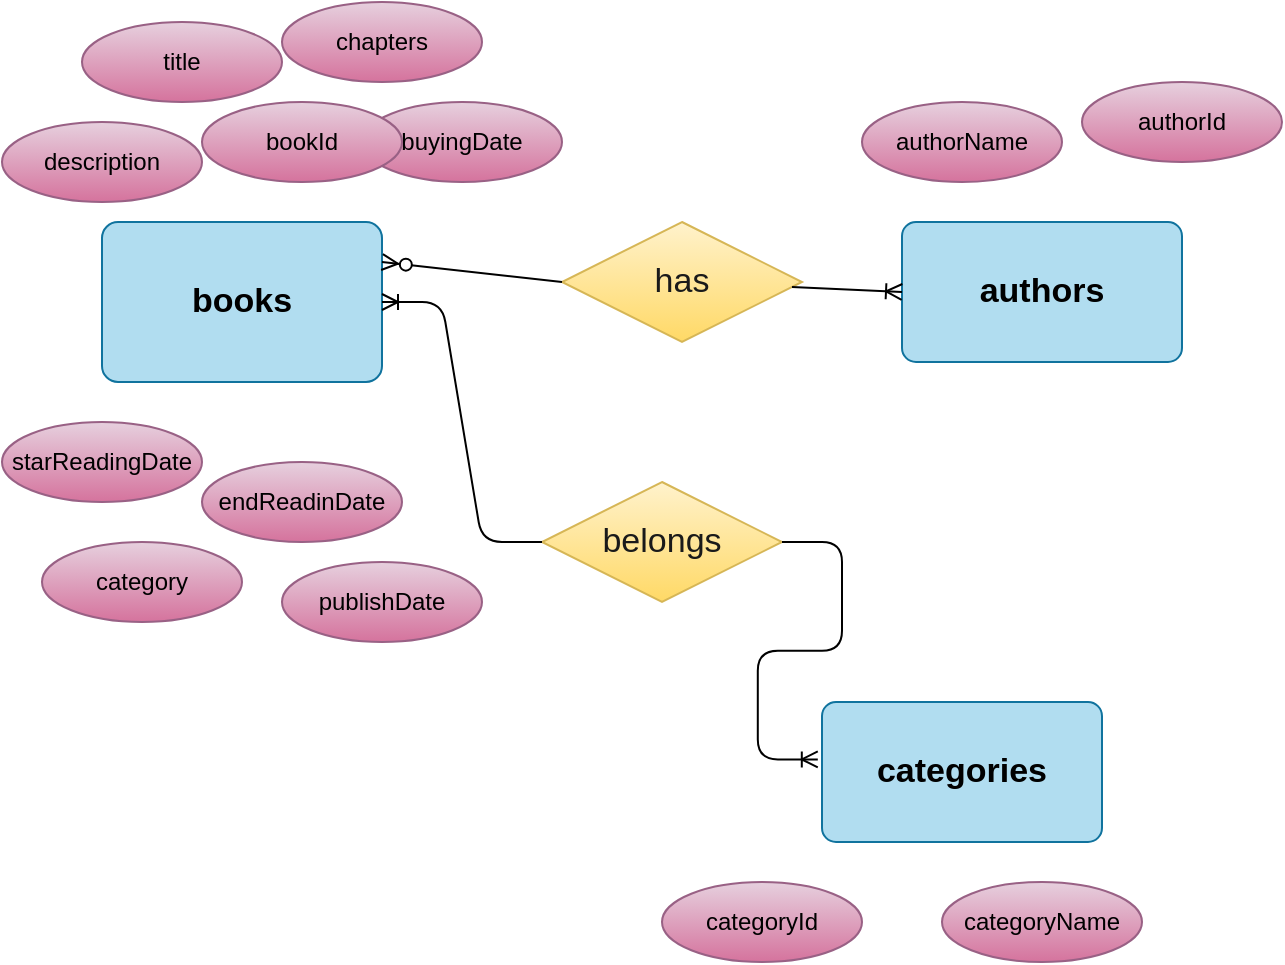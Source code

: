 <mxfile>
    <diagram id="WCrxtrEnFYtGyMYK871V" name="Page-1">
        <mxGraphModel dx="430" dy="529" grid="1" gridSize="10" guides="1" tooltips="1" connect="1" arrows="1" fold="1" page="1" pageScale="1" pageWidth="827" pageHeight="1169" math="0" shadow="0">
            <root>
                <mxCell id="0"/>
                <mxCell id="1" parent="0"/>
                <mxCell id="12" value="&lt;b style=&quot;font-size: 17px;&quot;&gt;books&lt;/b&gt;" style="rounded=1;arcSize=10;whiteSpace=wrap;html=1;align=center;fillColor=#b1ddf0;strokeColor=#10739e;fontColor=#000000;fontSize=17;" vertex="1" parent="1">
                    <mxGeometry x="60" y="230" width="140" height="80" as="geometry"/>
                </mxCell>
                <mxCell id="13" value="authors" style="rounded=1;arcSize=10;whiteSpace=wrap;html=1;align=center;fillColor=#b1ddf0;strokeColor=#10739e;fontColor=#000000;fontStyle=1;fontSize=17;" vertex="1" parent="1">
                    <mxGeometry x="460" y="230" width="140" height="70" as="geometry"/>
                </mxCell>
                <mxCell id="14" value="&lt;font color=&quot;#000000&quot;&gt;title&lt;/font&gt;" style="ellipse;whiteSpace=wrap;html=1;align=center;fillColor=#e6d0de;strokeColor=#996185;gradientColor=#d5739d;fontColor=#333333;" vertex="1" parent="1">
                    <mxGeometry x="50" y="130" width="100" height="40" as="geometry"/>
                </mxCell>
                <mxCell id="15" value="&lt;font color=&quot;#000000&quot;&gt;chapters&lt;/font&gt;" style="ellipse;whiteSpace=wrap;html=1;align=center;fillColor=#e6d0de;strokeColor=#996185;gradientColor=#d5739d;fontColor=#333333;" vertex="1" parent="1">
                    <mxGeometry x="150" y="120" width="100" height="40" as="geometry"/>
                </mxCell>
                <mxCell id="16" value="&lt;font color=&quot;#000000&quot;&gt;buyingDate&lt;/font&gt;" style="ellipse;whiteSpace=wrap;html=1;align=center;fillColor=#e6d0de;strokeColor=#996185;gradientColor=#d5739d;fontColor=#333333;" vertex="1" parent="1">
                    <mxGeometry x="190" y="170" width="100" height="40" as="geometry"/>
                </mxCell>
                <mxCell id="17" value="&lt;font color=&quot;#000000&quot;&gt;description&lt;/font&gt;" style="ellipse;whiteSpace=wrap;html=1;align=center;fillColor=#e6d0de;strokeColor=#996185;gradientColor=#d5739d;fontColor=#333333;" vertex="1" parent="1">
                    <mxGeometry x="10" y="180" width="100" height="40" as="geometry"/>
                </mxCell>
                <mxCell id="19" value="&lt;font color=&quot;#000000&quot;&gt;starReadingDate&lt;/font&gt;" style="ellipse;whiteSpace=wrap;html=1;align=center;fillColor=#e6d0de;strokeColor=#996185;gradientColor=#d5739d;fontColor=#333333;" vertex="1" parent="1">
                    <mxGeometry x="10" y="330" width="100" height="40" as="geometry"/>
                </mxCell>
                <mxCell id="20" value="&lt;font color=&quot;#000000&quot;&gt;endReadinDate&lt;/font&gt;" style="ellipse;whiteSpace=wrap;html=1;align=center;fillColor=#e6d0de;strokeColor=#996185;gradientColor=#d5739d;fontColor=#333333;" vertex="1" parent="1">
                    <mxGeometry x="110" y="350" width="100" height="40" as="geometry"/>
                </mxCell>
                <mxCell id="23" value="has" style="shape=rhombus;perimeter=rhombusPerimeter;whiteSpace=wrap;html=1;align=center;fontSize=17;gradientColor=#ffd966;fillColor=#fff2cc;strokeColor=#d6b656;fontColor=#1A1A1A;" vertex="1" parent="1">
                    <mxGeometry x="290" y="230" width="120" height="60" as="geometry"/>
                </mxCell>
                <mxCell id="24" value="&lt;font color=&quot;#000000&quot;&gt;authorName&lt;/font&gt;" style="ellipse;whiteSpace=wrap;html=1;align=center;fillColor=#e6d0de;strokeColor=#996185;gradientColor=#d5739d;fontColor=#333333;" vertex="1" parent="1">
                    <mxGeometry x="440" y="170" width="100" height="40" as="geometry"/>
                </mxCell>
                <mxCell id="25" value="&lt;font color=&quot;#000000&quot;&gt;bookId&lt;/font&gt;" style="ellipse;whiteSpace=wrap;html=1;align=center;fillColor=#e6d0de;strokeColor=#996185;gradientColor=#d5739d;fontColor=#333333;" vertex="1" parent="1">
                    <mxGeometry x="110" y="170" width="100" height="40" as="geometry"/>
                </mxCell>
                <mxCell id="26" value="&lt;font color=&quot;#000000&quot;&gt;authorId&lt;/font&gt;" style="ellipse;whiteSpace=wrap;html=1;align=center;fillColor=#e6d0de;strokeColor=#996185;gradientColor=#d5739d;fontColor=#333333;" vertex="1" parent="1">
                    <mxGeometry x="550" y="160" width="100" height="40" as="geometry"/>
                </mxCell>
                <mxCell id="27" value="&lt;font color=&quot;#000000&quot;&gt;category&lt;br&gt;&lt;/font&gt;" style="ellipse;whiteSpace=wrap;html=1;align=center;fillColor=#e6d0de;strokeColor=#996185;gradientColor=#d5739d;fontColor=#333333;" vertex="1" parent="1">
                    <mxGeometry x="30" y="390" width="100" height="40" as="geometry"/>
                </mxCell>
                <mxCell id="28" value="&lt;font color=&quot;#000000&quot;&gt;publishDate&lt;/font&gt;" style="ellipse;whiteSpace=wrap;html=1;align=center;fillColor=#e6d0de;strokeColor=#996185;gradientColor=#d5739d;fontColor=#333333;" vertex="1" parent="1">
                    <mxGeometry x="150" y="400" width="100" height="40" as="geometry"/>
                </mxCell>
                <mxCell id="30" value="categories" style="rounded=1;arcSize=10;whiteSpace=wrap;html=1;align=center;fillColor=#b1ddf0;strokeColor=#10739e;fontColor=#000000;fontStyle=1;fontSize=17;" vertex="1" parent="1">
                    <mxGeometry x="420" y="470" width="140" height="70" as="geometry"/>
                </mxCell>
                <mxCell id="31" value="&lt;font color=&quot;#000000&quot;&gt;categoryId&lt;/font&gt;" style="ellipse;whiteSpace=wrap;html=1;align=center;fillColor=#e6d0de;strokeColor=#996185;gradientColor=#d5739d;fontColor=#333333;" vertex="1" parent="1">
                    <mxGeometry x="340" y="560" width="100" height="40" as="geometry"/>
                </mxCell>
                <mxCell id="32" value="&lt;font color=&quot;#000000&quot;&gt;categoryName&lt;/font&gt;" style="ellipse;whiteSpace=wrap;html=1;align=center;fillColor=#e6d0de;strokeColor=#996185;gradientColor=#d5739d;fontColor=#333333;" vertex="1" parent="1">
                    <mxGeometry x="480" y="560" width="100" height="40" as="geometry"/>
                </mxCell>
                <mxCell id="33" value="belongs" style="shape=rhombus;perimeter=rhombusPerimeter;whiteSpace=wrap;html=1;align=center;fontSize=17;gradientColor=#ffd966;fillColor=#fff2cc;strokeColor=#d6b656;fontColor=#1A1A1A;" vertex="1" parent="1">
                    <mxGeometry x="280" y="360" width="120" height="60" as="geometry"/>
                </mxCell>
                <mxCell id="34" value="" style="edgeStyle=entityRelationEdgeStyle;fontSize=12;html=1;endArrow=ERoneToMany;fontColor=#1A1A1A;entryX=1;entryY=0.5;entryDx=0;entryDy=0;exitX=0;exitY=0.5;exitDx=0;exitDy=0;" edge="1" parent="1" source="33" target="12">
                    <mxGeometry width="100" height="100" relative="1" as="geometry">
                        <mxPoint x="300" y="450" as="sourcePoint"/>
                        <mxPoint x="400" y="350" as="targetPoint"/>
                    </mxGeometry>
                </mxCell>
                <mxCell id="35" value="" style="edgeStyle=entityRelationEdgeStyle;fontSize=12;html=1;endArrow=ERoneToMany;fontColor=#1A1A1A;entryX=-0.015;entryY=0.41;entryDx=0;entryDy=0;entryPerimeter=0;exitX=1;exitY=0.5;exitDx=0;exitDy=0;" edge="1" parent="1" source="33" target="30">
                    <mxGeometry width="100" height="100" relative="1" as="geometry">
                        <mxPoint x="300" y="450" as="sourcePoint"/>
                        <mxPoint x="400" y="350" as="targetPoint"/>
                    </mxGeometry>
                </mxCell>
                <mxCell id="36" value="" style="fontSize=12;html=1;endArrow=ERzeroToMany;endFill=1;fontColor=#1A1A1A;entryX=1;entryY=0.25;entryDx=0;entryDy=0;exitX=0;exitY=0.5;exitDx=0;exitDy=0;" edge="1" parent="1" source="23" target="12">
                    <mxGeometry width="100" height="100" relative="1" as="geometry">
                        <mxPoint x="280" y="270" as="sourcePoint"/>
                        <mxPoint x="400" y="350" as="targetPoint"/>
                    </mxGeometry>
                </mxCell>
                <mxCell id="37" value="" style="fontSize=12;html=1;endArrow=ERoneToMany;fontColor=#1A1A1A;entryX=0;entryY=0.5;entryDx=0;entryDy=0;" edge="1" parent="1" source="23" target="13">
                    <mxGeometry width="100" height="100" relative="1" as="geometry">
                        <mxPoint x="180" y="620" as="sourcePoint"/>
                        <mxPoint x="280" y="520" as="targetPoint"/>
                    </mxGeometry>
                </mxCell>
            </root>
        </mxGraphModel>
    </diagram>
</mxfile>